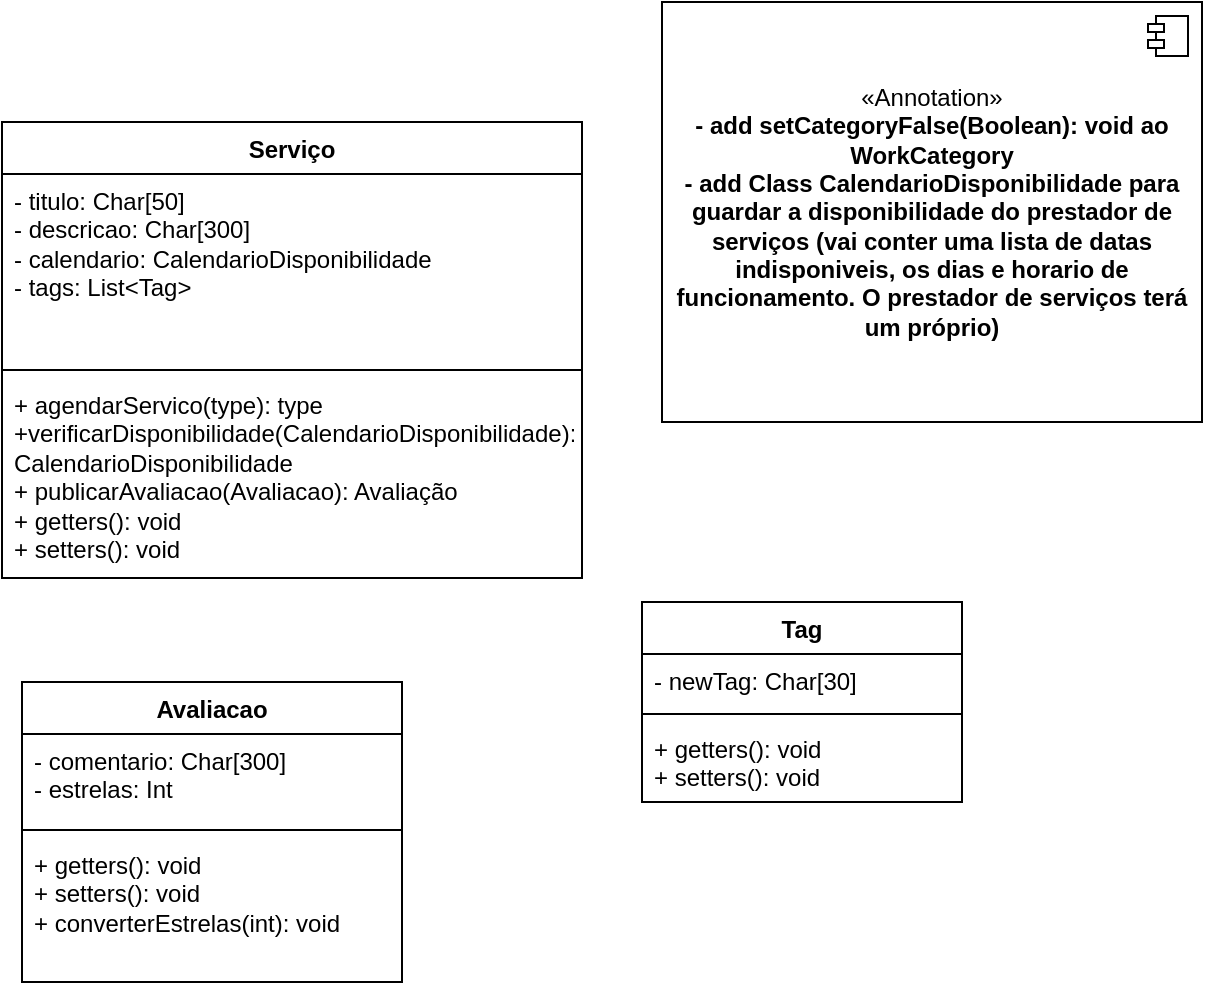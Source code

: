 <mxfile version="21.7.2" type="device">
  <diagram name="Página-1" id="3IEV-ZT7WQLfCgsOWPMP">
    <mxGraphModel dx="1088" dy="612" grid="1" gridSize="10" guides="1" tooltips="1" connect="1" arrows="1" fold="1" page="1" pageScale="1" pageWidth="827" pageHeight="1169" math="0" shadow="0">
      <root>
        <mxCell id="0" />
        <mxCell id="1" parent="0" />
        <mxCell id="cVh7EQMni8-Y3-2EHZ_t-3" value="Serviço" style="swimlane;fontStyle=1;align=center;verticalAlign=top;childLayout=stackLayout;horizontal=1;startSize=26;horizontalStack=0;resizeParent=1;resizeParentMax=0;resizeLast=0;collapsible=1;marginBottom=0;whiteSpace=wrap;html=1;" vertex="1" parent="1">
          <mxGeometry x="70" y="80" width="290" height="228" as="geometry" />
        </mxCell>
        <mxCell id="cVh7EQMni8-Y3-2EHZ_t-4" value="- titulo: Char[50]&lt;br&gt;- descricao: Char[300]&lt;br&gt;- calendario: CalendarioDisponibilidade&lt;br&gt;- tags: List&amp;lt;Tag&amp;gt;" style="text;strokeColor=none;fillColor=none;align=left;verticalAlign=top;spacingLeft=4;spacingRight=4;overflow=hidden;rotatable=0;points=[[0,0.5],[1,0.5]];portConstraint=eastwest;whiteSpace=wrap;html=1;" vertex="1" parent="cVh7EQMni8-Y3-2EHZ_t-3">
          <mxGeometry y="26" width="290" height="94" as="geometry" />
        </mxCell>
        <mxCell id="cVh7EQMni8-Y3-2EHZ_t-5" value="" style="line;strokeWidth=1;fillColor=none;align=left;verticalAlign=middle;spacingTop=-1;spacingLeft=3;spacingRight=3;rotatable=0;labelPosition=right;points=[];portConstraint=eastwest;strokeColor=inherit;" vertex="1" parent="cVh7EQMni8-Y3-2EHZ_t-3">
          <mxGeometry y="120" width="290" height="8" as="geometry" />
        </mxCell>
        <mxCell id="cVh7EQMni8-Y3-2EHZ_t-6" value="+ agendarServico(type): type&lt;br&gt;+verificarDisponibilidade(CalendarioDisponibilidade): CalendarioDisponibilidade&lt;br&gt;+ publicarAvaliacao(Avaliacao): Avaliação&lt;br&gt;+ getters(): void&lt;br style=&quot;border-color: var(--border-color);&quot;&gt;+ setters(): void" style="text;strokeColor=none;fillColor=none;align=left;verticalAlign=top;spacingLeft=4;spacingRight=4;overflow=hidden;rotatable=0;points=[[0,0.5],[1,0.5]];portConstraint=eastwest;whiteSpace=wrap;html=1;" vertex="1" parent="cVh7EQMni8-Y3-2EHZ_t-3">
          <mxGeometry y="128" width="290" height="100" as="geometry" />
        </mxCell>
        <mxCell id="cVh7EQMni8-Y3-2EHZ_t-9" value="«Annotation»&lt;br&gt;&lt;b&gt;- add setCategoryFalse(Boolean): void ao WorkCategory&lt;br&gt;- add Class CalendarioDisponibilidade para guardar a disponibilidade do prestador de serviços (vai conter uma lista de datas indisponiveis, os dias e horario de funcionamento. O prestador de serviços terá um próprio)&lt;br&gt;&lt;/b&gt;" style="html=1;dropTarget=0;whiteSpace=wrap;" vertex="1" parent="1">
          <mxGeometry x="400" y="20" width="270" height="210" as="geometry" />
        </mxCell>
        <mxCell id="cVh7EQMni8-Y3-2EHZ_t-10" value="" style="shape=module;jettyWidth=8;jettyHeight=4;" vertex="1" parent="cVh7EQMni8-Y3-2EHZ_t-9">
          <mxGeometry x="1" width="20" height="20" relative="1" as="geometry">
            <mxPoint x="-27" y="7" as="offset" />
          </mxGeometry>
        </mxCell>
        <mxCell id="cVh7EQMni8-Y3-2EHZ_t-11" value="Tag" style="swimlane;fontStyle=1;align=center;verticalAlign=top;childLayout=stackLayout;horizontal=1;startSize=26;horizontalStack=0;resizeParent=1;resizeParentMax=0;resizeLast=0;collapsible=1;marginBottom=0;whiteSpace=wrap;html=1;" vertex="1" parent="1">
          <mxGeometry x="390" y="320" width="160" height="100" as="geometry" />
        </mxCell>
        <mxCell id="cVh7EQMni8-Y3-2EHZ_t-12" value="- newTag: Char[30]" style="text;strokeColor=none;fillColor=none;align=left;verticalAlign=top;spacingLeft=4;spacingRight=4;overflow=hidden;rotatable=0;points=[[0,0.5],[1,0.5]];portConstraint=eastwest;whiteSpace=wrap;html=1;" vertex="1" parent="cVh7EQMni8-Y3-2EHZ_t-11">
          <mxGeometry y="26" width="160" height="26" as="geometry" />
        </mxCell>
        <mxCell id="cVh7EQMni8-Y3-2EHZ_t-13" value="" style="line;strokeWidth=1;fillColor=none;align=left;verticalAlign=middle;spacingTop=-1;spacingLeft=3;spacingRight=3;rotatable=0;labelPosition=right;points=[];portConstraint=eastwest;strokeColor=inherit;" vertex="1" parent="cVh7EQMni8-Y3-2EHZ_t-11">
          <mxGeometry y="52" width="160" height="8" as="geometry" />
        </mxCell>
        <mxCell id="cVh7EQMni8-Y3-2EHZ_t-14" value="+ getters(): void&lt;br&gt;+ setters(): void" style="text;strokeColor=none;fillColor=none;align=left;verticalAlign=top;spacingLeft=4;spacingRight=4;overflow=hidden;rotatable=0;points=[[0,0.5],[1,0.5]];portConstraint=eastwest;whiteSpace=wrap;html=1;" vertex="1" parent="cVh7EQMni8-Y3-2EHZ_t-11">
          <mxGeometry y="60" width="160" height="40" as="geometry" />
        </mxCell>
        <mxCell id="cVh7EQMni8-Y3-2EHZ_t-16" value="Avaliacao" style="swimlane;fontStyle=1;align=center;verticalAlign=top;childLayout=stackLayout;horizontal=1;startSize=26;horizontalStack=0;resizeParent=1;resizeParentMax=0;resizeLast=0;collapsible=1;marginBottom=0;whiteSpace=wrap;html=1;" vertex="1" parent="1">
          <mxGeometry x="80" y="360" width="190" height="150" as="geometry" />
        </mxCell>
        <mxCell id="cVh7EQMni8-Y3-2EHZ_t-17" value="- comentario: Char[300]&lt;br&gt;- estrelas: Int" style="text;strokeColor=none;fillColor=none;align=left;verticalAlign=top;spacingLeft=4;spacingRight=4;overflow=hidden;rotatable=0;points=[[0,0.5],[1,0.5]];portConstraint=eastwest;whiteSpace=wrap;html=1;" vertex="1" parent="cVh7EQMni8-Y3-2EHZ_t-16">
          <mxGeometry y="26" width="190" height="44" as="geometry" />
        </mxCell>
        <mxCell id="cVh7EQMni8-Y3-2EHZ_t-18" value="" style="line;strokeWidth=1;fillColor=none;align=left;verticalAlign=middle;spacingTop=-1;spacingLeft=3;spacingRight=3;rotatable=0;labelPosition=right;points=[];portConstraint=eastwest;strokeColor=inherit;" vertex="1" parent="cVh7EQMni8-Y3-2EHZ_t-16">
          <mxGeometry y="70" width="190" height="8" as="geometry" />
        </mxCell>
        <mxCell id="cVh7EQMni8-Y3-2EHZ_t-19" value="+ getters(): void&lt;br&gt;+ setters(): void&lt;br&gt;+ converterEstrelas(int): void&lt;br&gt;" style="text;strokeColor=none;fillColor=none;align=left;verticalAlign=top;spacingLeft=4;spacingRight=4;overflow=hidden;rotatable=0;points=[[0,0.5],[1,0.5]];portConstraint=eastwest;whiteSpace=wrap;html=1;" vertex="1" parent="cVh7EQMni8-Y3-2EHZ_t-16">
          <mxGeometry y="78" width="190" height="72" as="geometry" />
        </mxCell>
      </root>
    </mxGraphModel>
  </diagram>
</mxfile>
